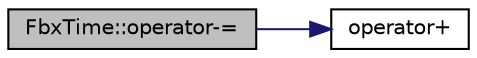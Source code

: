 digraph "FbxTime::operator-="
{
  edge [fontname="Helvetica",fontsize="10",labelfontname="Helvetica",labelfontsize="10"];
  node [fontname="Helvetica",fontsize="10",shape=record];
  rankdir="LR";
  Node60 [label="FbxTime::operator-=",height=0.2,width=0.4,color="black", fillcolor="grey75", style="filled", fontcolor="black"];
  Node60 -> Node61 [color="midnightblue",fontsize="10",style="solid",fontname="Helvetica"];
  Node61 [label="operator+",height=0.2,width=0.4,color="black", fillcolor="white", style="filled",URL="$fbxstring_8h.html#a2d28339557e99afdfe33ae62c80016c7",tooltip="FbxString concatenation. "];
}
